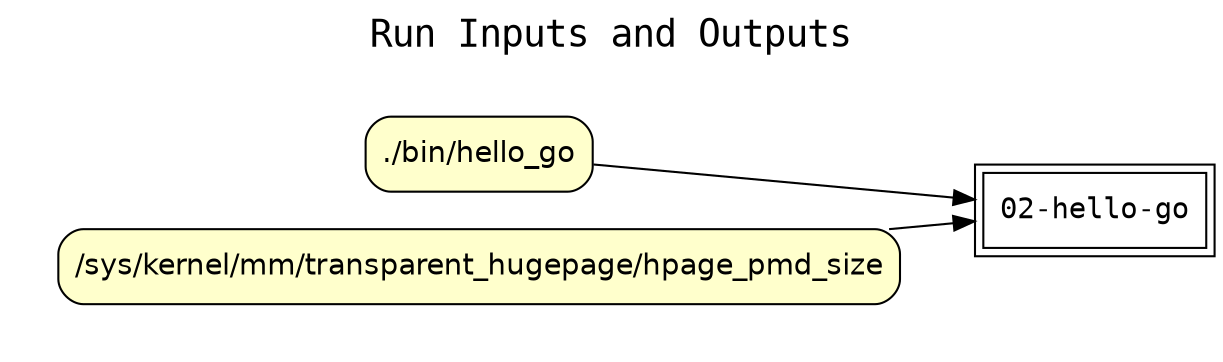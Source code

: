 
digraph wt_run {
rankdir=LR
fontname=Courier; fontsize=18; labelloc=t
label="Run Inputs and Outputs"
node[shape=box style="filled" fillcolor="#FFFFFF" peripheries=2 fontname=Courier]
"02-hello-go"
subgraph cluster_inputs { label=""; color=white; penwidth=0
subgraph cluster_inputs_inner { label=""; color=white
node[shape=box style="rounded,filled" fillcolor="#FFFFCC" peripheries=1 fontname=Helvetica]
"input:./bin/hello_go" [label="./bin/hello_go"]
"input:/sys/kernel/mm/transparent_hugepage/hpage_pmd_size" [label="/sys/kernel/mm/transparent_hugepage/hpage_pmd_size"]
}}
subgraph cluster_outputs { label=""; color=white; penwidth=0
subgraph cluster_outputs_inner { label=""; color=white
node[shape=box style="rounded,filled" fillcolor="#FFFFCC" peripheries=1 fontname=Helvetica]
}}
"input:./bin/hello_go" -> "02-hello-go"
"input:/sys/kernel/mm/transparent_hugepage/hpage_pmd_size" -> "02-hello-go"
}

